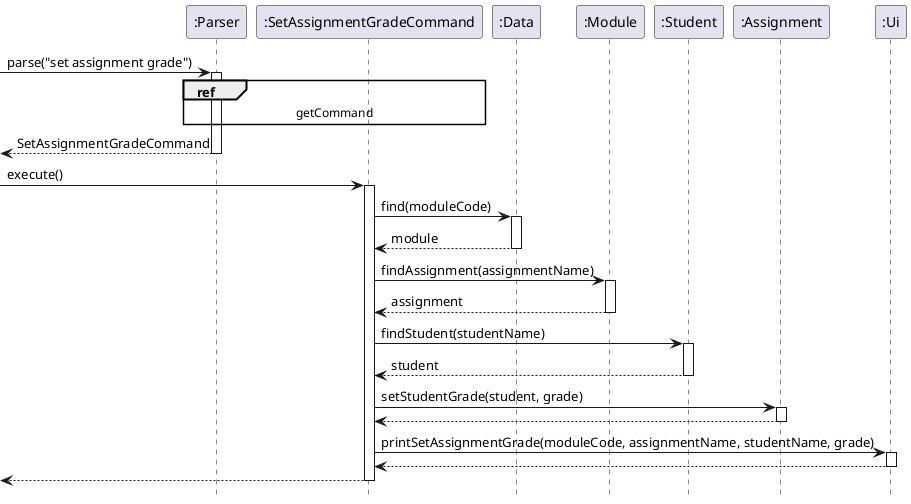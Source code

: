 @startuml

hide footbox

participant ":Parser" as Parser
participant ":SetAssignmentGradeCommand" as Command
participant ":Data" as Data
participant ":Module" as Module
participant ":Student" as Student
participant ":Assignment" as Assignment
participant ":Ui" as Ui


[-> Parser : parse("set assignment grade")
activate Parser

ref over Parser, Command : getCommand

[<-- Parser : SetAssignmentGradeCommand
deactivate Parser

[->Command : execute()
activate Command

Command -> Data : find(moduleCode)
activate Data

Data --> Command : module
deactivate Data

Command -> Module : findAssignment(assignmentName)
activate Module

Module --> Command : assignment
deactivate Module

Command -> Student : findStudent(studentName)
activate Student

Student --> Command : student
deactivate Student

Command -> Assignment : setStudentGrade(student, grade)
activate Assignment

Assignment --> Command
deactivate Assignment


Command -> Ui : printSetAssignmentGrade(moduleCode, assignmentName, studentName, grade)
activate Ui

Ui --> Command
deactivate Ui

[<-- Command
deactivate Command

@enduml